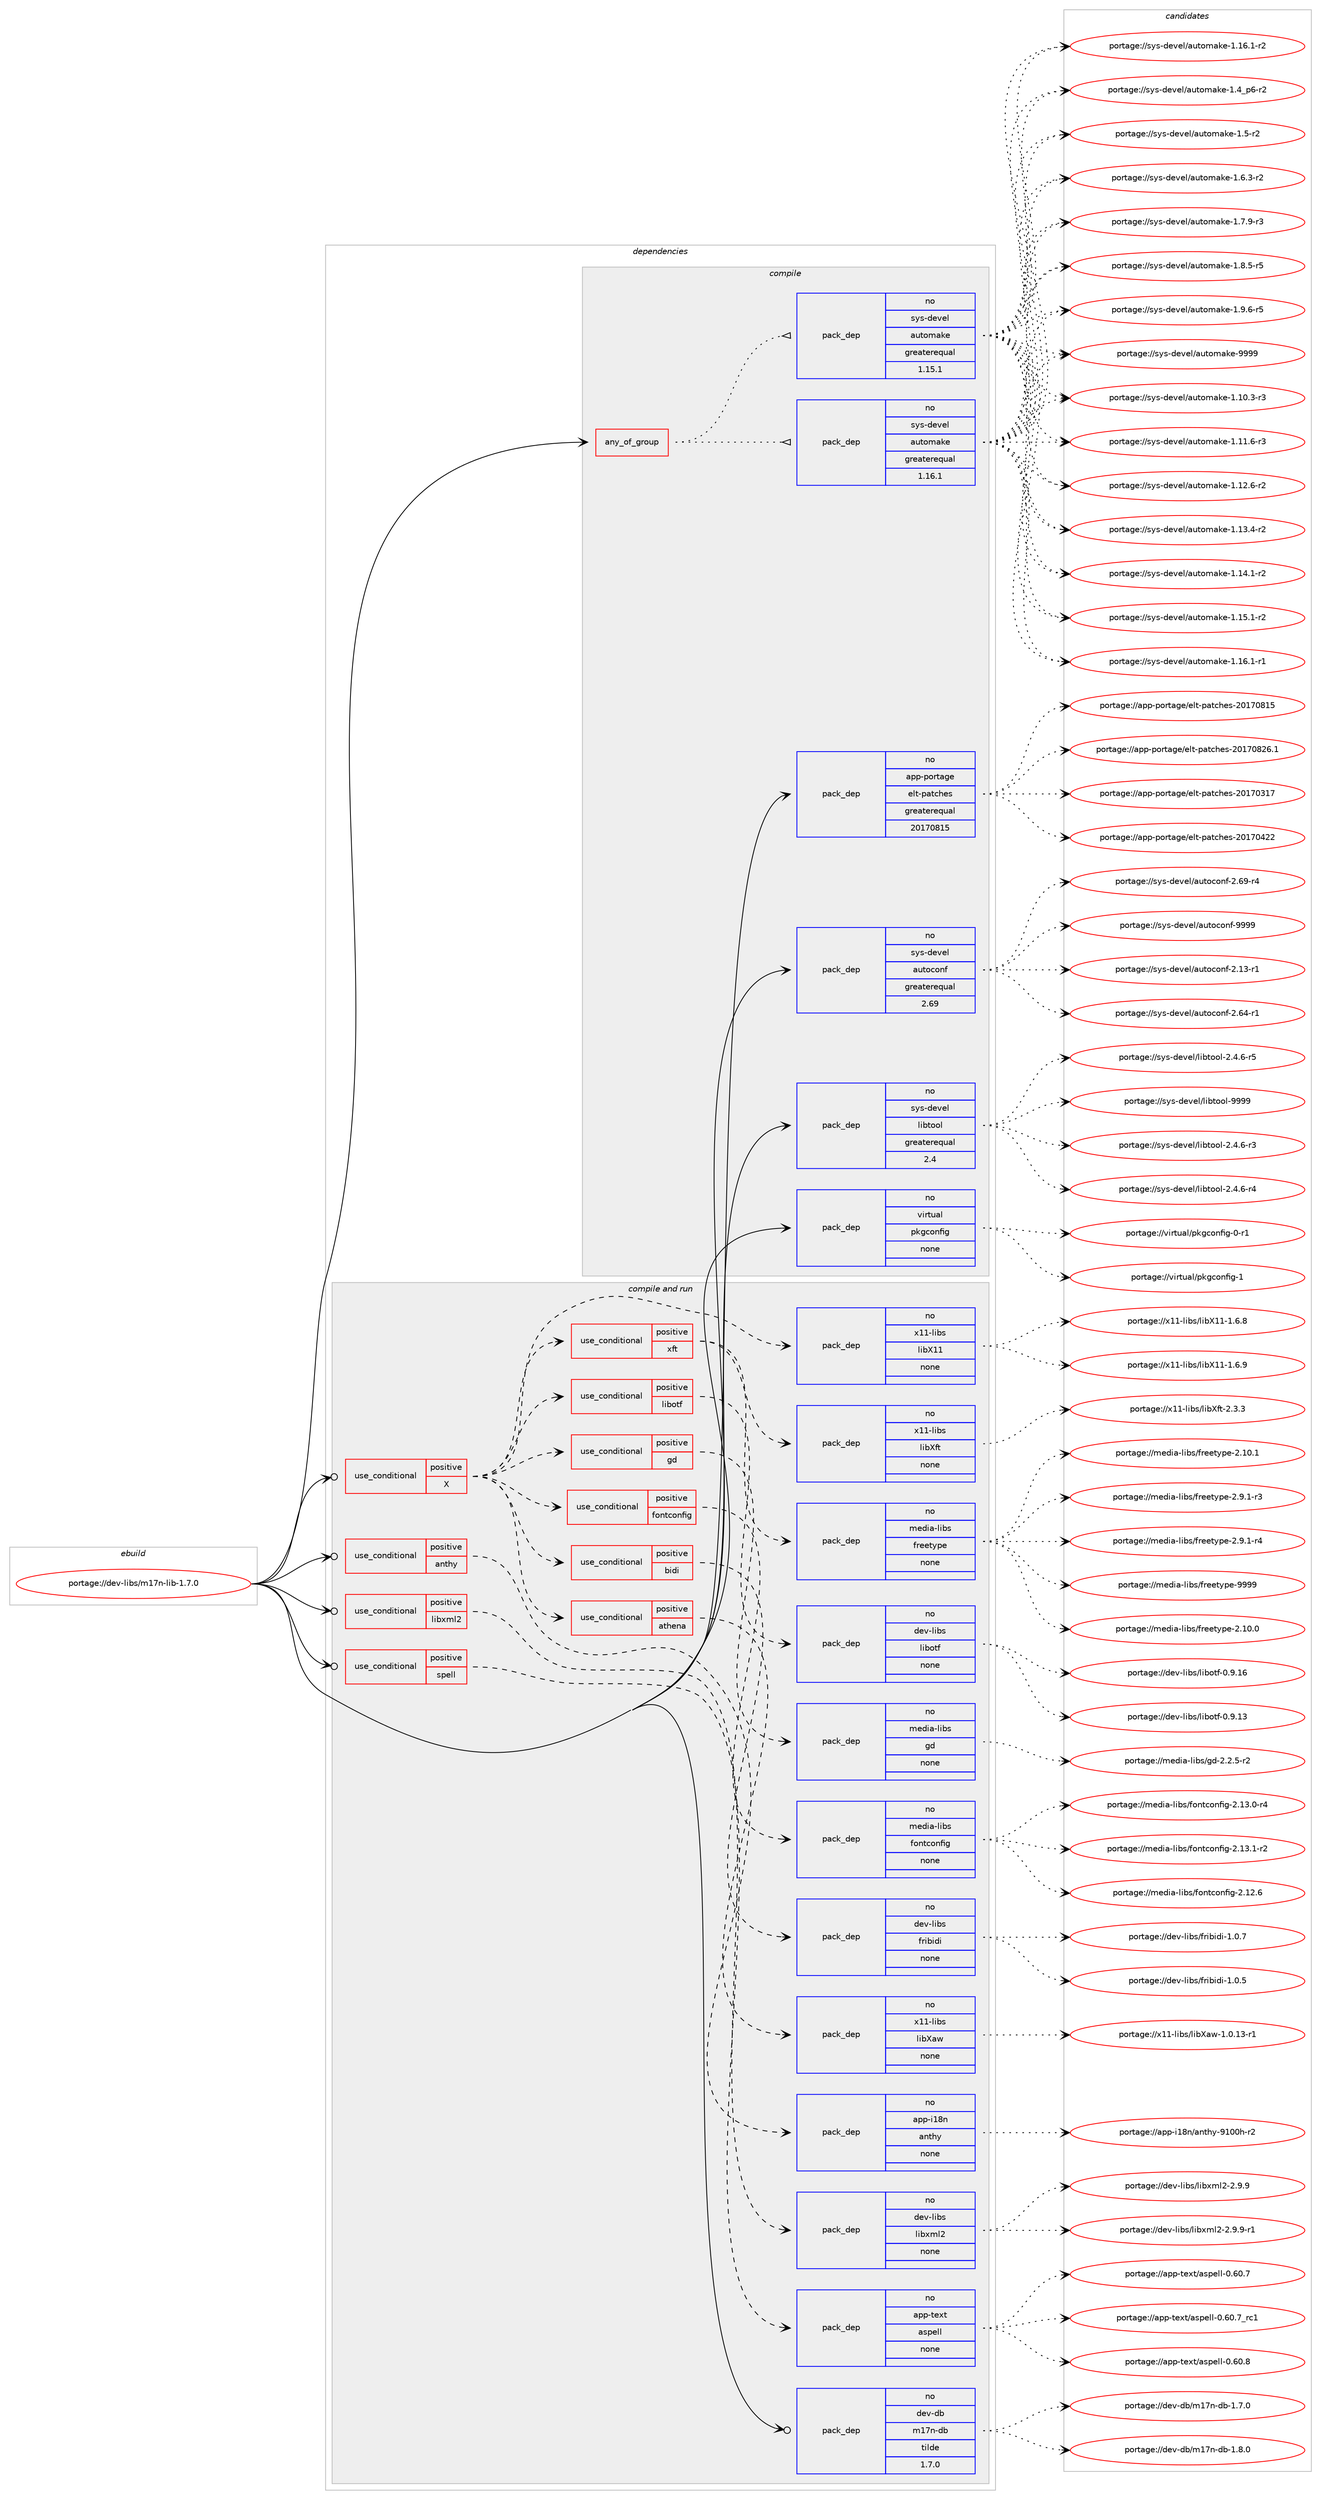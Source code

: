 digraph prolog {

# *************
# Graph options
# *************

newrank=true;
concentrate=true;
compound=true;
graph [rankdir=LR,fontname=Helvetica,fontsize=10,ranksep=1.5];#, ranksep=2.5, nodesep=0.2];
edge  [arrowhead=vee];
node  [fontname=Helvetica,fontsize=10];

# **********
# The ebuild
# **********

subgraph cluster_leftcol {
color=gray;
rank=same;
label=<<i>ebuild</i>>;
id [label="portage://dev-libs/m17n-lib-1.7.0", color=red, width=4, href="../dev-libs/m17n-lib-1.7.0.svg"];
}

# ****************
# The dependencies
# ****************

subgraph cluster_midcol {
color=gray;
label=<<i>dependencies</i>>;
subgraph cluster_compile {
fillcolor="#eeeeee";
style=filled;
label=<<i>compile</i>>;
subgraph any3021 {
dependency102714 [label=<<TABLE BORDER="0" CELLBORDER="1" CELLSPACING="0" CELLPADDING="4"><TR><TD CELLPADDING="10">any_of_group</TD></TR></TABLE>>, shape=none, color=red];subgraph pack78128 {
dependency102715 [label=<<TABLE BORDER="0" CELLBORDER="1" CELLSPACING="0" CELLPADDING="4" WIDTH="220"><TR><TD ROWSPAN="6" CELLPADDING="30">pack_dep</TD></TR><TR><TD WIDTH="110">no</TD></TR><TR><TD>sys-devel</TD></TR><TR><TD>automake</TD></TR><TR><TD>greaterequal</TD></TR><TR><TD>1.16.1</TD></TR></TABLE>>, shape=none, color=blue];
}
dependency102714:e -> dependency102715:w [weight=20,style="dotted",arrowhead="oinv"];
subgraph pack78129 {
dependency102716 [label=<<TABLE BORDER="0" CELLBORDER="1" CELLSPACING="0" CELLPADDING="4" WIDTH="220"><TR><TD ROWSPAN="6" CELLPADDING="30">pack_dep</TD></TR><TR><TD WIDTH="110">no</TD></TR><TR><TD>sys-devel</TD></TR><TR><TD>automake</TD></TR><TR><TD>greaterequal</TD></TR><TR><TD>1.15.1</TD></TR></TABLE>>, shape=none, color=blue];
}
dependency102714:e -> dependency102716:w [weight=20,style="dotted",arrowhead="oinv"];
}
id:e -> dependency102714:w [weight=20,style="solid",arrowhead="vee"];
subgraph pack78130 {
dependency102717 [label=<<TABLE BORDER="0" CELLBORDER="1" CELLSPACING="0" CELLPADDING="4" WIDTH="220"><TR><TD ROWSPAN="6" CELLPADDING="30">pack_dep</TD></TR><TR><TD WIDTH="110">no</TD></TR><TR><TD>app-portage</TD></TR><TR><TD>elt-patches</TD></TR><TR><TD>greaterequal</TD></TR><TR><TD>20170815</TD></TR></TABLE>>, shape=none, color=blue];
}
id:e -> dependency102717:w [weight=20,style="solid",arrowhead="vee"];
subgraph pack78131 {
dependency102718 [label=<<TABLE BORDER="0" CELLBORDER="1" CELLSPACING="0" CELLPADDING="4" WIDTH="220"><TR><TD ROWSPAN="6" CELLPADDING="30">pack_dep</TD></TR><TR><TD WIDTH="110">no</TD></TR><TR><TD>sys-devel</TD></TR><TR><TD>autoconf</TD></TR><TR><TD>greaterequal</TD></TR><TR><TD>2.69</TD></TR></TABLE>>, shape=none, color=blue];
}
id:e -> dependency102718:w [weight=20,style="solid",arrowhead="vee"];
subgraph pack78132 {
dependency102719 [label=<<TABLE BORDER="0" CELLBORDER="1" CELLSPACING="0" CELLPADDING="4" WIDTH="220"><TR><TD ROWSPAN="6" CELLPADDING="30">pack_dep</TD></TR><TR><TD WIDTH="110">no</TD></TR><TR><TD>sys-devel</TD></TR><TR><TD>libtool</TD></TR><TR><TD>greaterequal</TD></TR><TR><TD>2.4</TD></TR></TABLE>>, shape=none, color=blue];
}
id:e -> dependency102719:w [weight=20,style="solid",arrowhead="vee"];
subgraph pack78133 {
dependency102720 [label=<<TABLE BORDER="0" CELLBORDER="1" CELLSPACING="0" CELLPADDING="4" WIDTH="220"><TR><TD ROWSPAN="6" CELLPADDING="30">pack_dep</TD></TR><TR><TD WIDTH="110">no</TD></TR><TR><TD>virtual</TD></TR><TR><TD>pkgconfig</TD></TR><TR><TD>none</TD></TR><TR><TD></TD></TR></TABLE>>, shape=none, color=blue];
}
id:e -> dependency102720:w [weight=20,style="solid",arrowhead="vee"];
}
subgraph cluster_compileandrun {
fillcolor="#eeeeee";
style=filled;
label=<<i>compile and run</i>>;
subgraph cond21508 {
dependency102721 [label=<<TABLE BORDER="0" CELLBORDER="1" CELLSPACING="0" CELLPADDING="4"><TR><TD ROWSPAN="3" CELLPADDING="10">use_conditional</TD></TR><TR><TD>positive</TD></TR><TR><TD>X</TD></TR></TABLE>>, shape=none, color=red];
subgraph pack78134 {
dependency102722 [label=<<TABLE BORDER="0" CELLBORDER="1" CELLSPACING="0" CELLPADDING="4" WIDTH="220"><TR><TD ROWSPAN="6" CELLPADDING="30">pack_dep</TD></TR><TR><TD WIDTH="110">no</TD></TR><TR><TD>x11-libs</TD></TR><TR><TD>libX11</TD></TR><TR><TD>none</TD></TR><TR><TD></TD></TR></TABLE>>, shape=none, color=blue];
}
dependency102721:e -> dependency102722:w [weight=20,style="dashed",arrowhead="vee"];
subgraph cond21509 {
dependency102723 [label=<<TABLE BORDER="0" CELLBORDER="1" CELLSPACING="0" CELLPADDING="4"><TR><TD ROWSPAN="3" CELLPADDING="10">use_conditional</TD></TR><TR><TD>positive</TD></TR><TR><TD>athena</TD></TR></TABLE>>, shape=none, color=red];
subgraph pack78135 {
dependency102724 [label=<<TABLE BORDER="0" CELLBORDER="1" CELLSPACING="0" CELLPADDING="4" WIDTH="220"><TR><TD ROWSPAN="6" CELLPADDING="30">pack_dep</TD></TR><TR><TD WIDTH="110">no</TD></TR><TR><TD>x11-libs</TD></TR><TR><TD>libXaw</TD></TR><TR><TD>none</TD></TR><TR><TD></TD></TR></TABLE>>, shape=none, color=blue];
}
dependency102723:e -> dependency102724:w [weight=20,style="dashed",arrowhead="vee"];
}
dependency102721:e -> dependency102723:w [weight=20,style="dashed",arrowhead="vee"];
subgraph cond21510 {
dependency102725 [label=<<TABLE BORDER="0" CELLBORDER="1" CELLSPACING="0" CELLPADDING="4"><TR><TD ROWSPAN="3" CELLPADDING="10">use_conditional</TD></TR><TR><TD>positive</TD></TR><TR><TD>bidi</TD></TR></TABLE>>, shape=none, color=red];
subgraph pack78136 {
dependency102726 [label=<<TABLE BORDER="0" CELLBORDER="1" CELLSPACING="0" CELLPADDING="4" WIDTH="220"><TR><TD ROWSPAN="6" CELLPADDING="30">pack_dep</TD></TR><TR><TD WIDTH="110">no</TD></TR><TR><TD>dev-libs</TD></TR><TR><TD>fribidi</TD></TR><TR><TD>none</TD></TR><TR><TD></TD></TR></TABLE>>, shape=none, color=blue];
}
dependency102725:e -> dependency102726:w [weight=20,style="dashed",arrowhead="vee"];
}
dependency102721:e -> dependency102725:w [weight=20,style="dashed",arrowhead="vee"];
subgraph cond21511 {
dependency102727 [label=<<TABLE BORDER="0" CELLBORDER="1" CELLSPACING="0" CELLPADDING="4"><TR><TD ROWSPAN="3" CELLPADDING="10">use_conditional</TD></TR><TR><TD>positive</TD></TR><TR><TD>fontconfig</TD></TR></TABLE>>, shape=none, color=red];
subgraph pack78137 {
dependency102728 [label=<<TABLE BORDER="0" CELLBORDER="1" CELLSPACING="0" CELLPADDING="4" WIDTH="220"><TR><TD ROWSPAN="6" CELLPADDING="30">pack_dep</TD></TR><TR><TD WIDTH="110">no</TD></TR><TR><TD>media-libs</TD></TR><TR><TD>fontconfig</TD></TR><TR><TD>none</TD></TR><TR><TD></TD></TR></TABLE>>, shape=none, color=blue];
}
dependency102727:e -> dependency102728:w [weight=20,style="dashed",arrowhead="vee"];
}
dependency102721:e -> dependency102727:w [weight=20,style="dashed",arrowhead="vee"];
subgraph cond21512 {
dependency102729 [label=<<TABLE BORDER="0" CELLBORDER="1" CELLSPACING="0" CELLPADDING="4"><TR><TD ROWSPAN="3" CELLPADDING="10">use_conditional</TD></TR><TR><TD>positive</TD></TR><TR><TD>gd</TD></TR></TABLE>>, shape=none, color=red];
subgraph pack78138 {
dependency102730 [label=<<TABLE BORDER="0" CELLBORDER="1" CELLSPACING="0" CELLPADDING="4" WIDTH="220"><TR><TD ROWSPAN="6" CELLPADDING="30">pack_dep</TD></TR><TR><TD WIDTH="110">no</TD></TR><TR><TD>media-libs</TD></TR><TR><TD>gd</TD></TR><TR><TD>none</TD></TR><TR><TD></TD></TR></TABLE>>, shape=none, color=blue];
}
dependency102729:e -> dependency102730:w [weight=20,style="dashed",arrowhead="vee"];
}
dependency102721:e -> dependency102729:w [weight=20,style="dashed",arrowhead="vee"];
subgraph cond21513 {
dependency102731 [label=<<TABLE BORDER="0" CELLBORDER="1" CELLSPACING="0" CELLPADDING="4"><TR><TD ROWSPAN="3" CELLPADDING="10">use_conditional</TD></TR><TR><TD>positive</TD></TR><TR><TD>libotf</TD></TR></TABLE>>, shape=none, color=red];
subgraph pack78139 {
dependency102732 [label=<<TABLE BORDER="0" CELLBORDER="1" CELLSPACING="0" CELLPADDING="4" WIDTH="220"><TR><TD ROWSPAN="6" CELLPADDING="30">pack_dep</TD></TR><TR><TD WIDTH="110">no</TD></TR><TR><TD>dev-libs</TD></TR><TR><TD>libotf</TD></TR><TR><TD>none</TD></TR><TR><TD></TD></TR></TABLE>>, shape=none, color=blue];
}
dependency102731:e -> dependency102732:w [weight=20,style="dashed",arrowhead="vee"];
}
dependency102721:e -> dependency102731:w [weight=20,style="dashed",arrowhead="vee"];
subgraph cond21514 {
dependency102733 [label=<<TABLE BORDER="0" CELLBORDER="1" CELLSPACING="0" CELLPADDING="4"><TR><TD ROWSPAN="3" CELLPADDING="10">use_conditional</TD></TR><TR><TD>positive</TD></TR><TR><TD>xft</TD></TR></TABLE>>, shape=none, color=red];
subgraph pack78140 {
dependency102734 [label=<<TABLE BORDER="0" CELLBORDER="1" CELLSPACING="0" CELLPADDING="4" WIDTH="220"><TR><TD ROWSPAN="6" CELLPADDING="30">pack_dep</TD></TR><TR><TD WIDTH="110">no</TD></TR><TR><TD>media-libs</TD></TR><TR><TD>freetype</TD></TR><TR><TD>none</TD></TR><TR><TD></TD></TR></TABLE>>, shape=none, color=blue];
}
dependency102733:e -> dependency102734:w [weight=20,style="dashed",arrowhead="vee"];
subgraph pack78141 {
dependency102735 [label=<<TABLE BORDER="0" CELLBORDER="1" CELLSPACING="0" CELLPADDING="4" WIDTH="220"><TR><TD ROWSPAN="6" CELLPADDING="30">pack_dep</TD></TR><TR><TD WIDTH="110">no</TD></TR><TR><TD>x11-libs</TD></TR><TR><TD>libXft</TD></TR><TR><TD>none</TD></TR><TR><TD></TD></TR></TABLE>>, shape=none, color=blue];
}
dependency102733:e -> dependency102735:w [weight=20,style="dashed",arrowhead="vee"];
}
dependency102721:e -> dependency102733:w [weight=20,style="dashed",arrowhead="vee"];
}
id:e -> dependency102721:w [weight=20,style="solid",arrowhead="odotvee"];
subgraph cond21515 {
dependency102736 [label=<<TABLE BORDER="0" CELLBORDER="1" CELLSPACING="0" CELLPADDING="4"><TR><TD ROWSPAN="3" CELLPADDING="10">use_conditional</TD></TR><TR><TD>positive</TD></TR><TR><TD>anthy</TD></TR></TABLE>>, shape=none, color=red];
subgraph pack78142 {
dependency102737 [label=<<TABLE BORDER="0" CELLBORDER="1" CELLSPACING="0" CELLPADDING="4" WIDTH="220"><TR><TD ROWSPAN="6" CELLPADDING="30">pack_dep</TD></TR><TR><TD WIDTH="110">no</TD></TR><TR><TD>app-i18n</TD></TR><TR><TD>anthy</TD></TR><TR><TD>none</TD></TR><TR><TD></TD></TR></TABLE>>, shape=none, color=blue];
}
dependency102736:e -> dependency102737:w [weight=20,style="dashed",arrowhead="vee"];
}
id:e -> dependency102736:w [weight=20,style="solid",arrowhead="odotvee"];
subgraph cond21516 {
dependency102738 [label=<<TABLE BORDER="0" CELLBORDER="1" CELLSPACING="0" CELLPADDING="4"><TR><TD ROWSPAN="3" CELLPADDING="10">use_conditional</TD></TR><TR><TD>positive</TD></TR><TR><TD>libxml2</TD></TR></TABLE>>, shape=none, color=red];
subgraph pack78143 {
dependency102739 [label=<<TABLE BORDER="0" CELLBORDER="1" CELLSPACING="0" CELLPADDING="4" WIDTH="220"><TR><TD ROWSPAN="6" CELLPADDING="30">pack_dep</TD></TR><TR><TD WIDTH="110">no</TD></TR><TR><TD>dev-libs</TD></TR><TR><TD>libxml2</TD></TR><TR><TD>none</TD></TR><TR><TD></TD></TR></TABLE>>, shape=none, color=blue];
}
dependency102738:e -> dependency102739:w [weight=20,style="dashed",arrowhead="vee"];
}
id:e -> dependency102738:w [weight=20,style="solid",arrowhead="odotvee"];
subgraph cond21517 {
dependency102740 [label=<<TABLE BORDER="0" CELLBORDER="1" CELLSPACING="0" CELLPADDING="4"><TR><TD ROWSPAN="3" CELLPADDING="10">use_conditional</TD></TR><TR><TD>positive</TD></TR><TR><TD>spell</TD></TR></TABLE>>, shape=none, color=red];
subgraph pack78144 {
dependency102741 [label=<<TABLE BORDER="0" CELLBORDER="1" CELLSPACING="0" CELLPADDING="4" WIDTH="220"><TR><TD ROWSPAN="6" CELLPADDING="30">pack_dep</TD></TR><TR><TD WIDTH="110">no</TD></TR><TR><TD>app-text</TD></TR><TR><TD>aspell</TD></TR><TR><TD>none</TD></TR><TR><TD></TD></TR></TABLE>>, shape=none, color=blue];
}
dependency102740:e -> dependency102741:w [weight=20,style="dashed",arrowhead="vee"];
}
id:e -> dependency102740:w [weight=20,style="solid",arrowhead="odotvee"];
subgraph pack78145 {
dependency102742 [label=<<TABLE BORDER="0" CELLBORDER="1" CELLSPACING="0" CELLPADDING="4" WIDTH="220"><TR><TD ROWSPAN="6" CELLPADDING="30">pack_dep</TD></TR><TR><TD WIDTH="110">no</TD></TR><TR><TD>dev-db</TD></TR><TR><TD>m17n-db</TD></TR><TR><TD>tilde</TD></TR><TR><TD>1.7.0</TD></TR></TABLE>>, shape=none, color=blue];
}
id:e -> dependency102742:w [weight=20,style="solid",arrowhead="odotvee"];
}
subgraph cluster_run {
fillcolor="#eeeeee";
style=filled;
label=<<i>run</i>>;
}
}

# **************
# The candidates
# **************

subgraph cluster_choices {
rank=same;
color=gray;
label=<<i>candidates</i>>;

subgraph choice78128 {
color=black;
nodesep=1;
choiceportage11512111545100101118101108479711711611110997107101454946494846514511451 [label="portage://sys-devel/automake-1.10.3-r3", color=red, width=4,href="../sys-devel/automake-1.10.3-r3.svg"];
choiceportage11512111545100101118101108479711711611110997107101454946494946544511451 [label="portage://sys-devel/automake-1.11.6-r3", color=red, width=4,href="../sys-devel/automake-1.11.6-r3.svg"];
choiceportage11512111545100101118101108479711711611110997107101454946495046544511450 [label="portage://sys-devel/automake-1.12.6-r2", color=red, width=4,href="../sys-devel/automake-1.12.6-r2.svg"];
choiceportage11512111545100101118101108479711711611110997107101454946495146524511450 [label="portage://sys-devel/automake-1.13.4-r2", color=red, width=4,href="../sys-devel/automake-1.13.4-r2.svg"];
choiceportage11512111545100101118101108479711711611110997107101454946495246494511450 [label="portage://sys-devel/automake-1.14.1-r2", color=red, width=4,href="../sys-devel/automake-1.14.1-r2.svg"];
choiceportage11512111545100101118101108479711711611110997107101454946495346494511450 [label="portage://sys-devel/automake-1.15.1-r2", color=red, width=4,href="../sys-devel/automake-1.15.1-r2.svg"];
choiceportage11512111545100101118101108479711711611110997107101454946495446494511449 [label="portage://sys-devel/automake-1.16.1-r1", color=red, width=4,href="../sys-devel/automake-1.16.1-r1.svg"];
choiceportage11512111545100101118101108479711711611110997107101454946495446494511450 [label="portage://sys-devel/automake-1.16.1-r2", color=red, width=4,href="../sys-devel/automake-1.16.1-r2.svg"];
choiceportage115121115451001011181011084797117116111109971071014549465295112544511450 [label="portage://sys-devel/automake-1.4_p6-r2", color=red, width=4,href="../sys-devel/automake-1.4_p6-r2.svg"];
choiceportage11512111545100101118101108479711711611110997107101454946534511450 [label="portage://sys-devel/automake-1.5-r2", color=red, width=4,href="../sys-devel/automake-1.5-r2.svg"];
choiceportage115121115451001011181011084797117116111109971071014549465446514511450 [label="portage://sys-devel/automake-1.6.3-r2", color=red, width=4,href="../sys-devel/automake-1.6.3-r2.svg"];
choiceportage115121115451001011181011084797117116111109971071014549465546574511451 [label="portage://sys-devel/automake-1.7.9-r3", color=red, width=4,href="../sys-devel/automake-1.7.9-r3.svg"];
choiceportage115121115451001011181011084797117116111109971071014549465646534511453 [label="portage://sys-devel/automake-1.8.5-r5", color=red, width=4,href="../sys-devel/automake-1.8.5-r5.svg"];
choiceportage115121115451001011181011084797117116111109971071014549465746544511453 [label="portage://sys-devel/automake-1.9.6-r5", color=red, width=4,href="../sys-devel/automake-1.9.6-r5.svg"];
choiceportage115121115451001011181011084797117116111109971071014557575757 [label="portage://sys-devel/automake-9999", color=red, width=4,href="../sys-devel/automake-9999.svg"];
dependency102715:e -> choiceportage11512111545100101118101108479711711611110997107101454946494846514511451:w [style=dotted,weight="100"];
dependency102715:e -> choiceportage11512111545100101118101108479711711611110997107101454946494946544511451:w [style=dotted,weight="100"];
dependency102715:e -> choiceportage11512111545100101118101108479711711611110997107101454946495046544511450:w [style=dotted,weight="100"];
dependency102715:e -> choiceportage11512111545100101118101108479711711611110997107101454946495146524511450:w [style=dotted,weight="100"];
dependency102715:e -> choiceportage11512111545100101118101108479711711611110997107101454946495246494511450:w [style=dotted,weight="100"];
dependency102715:e -> choiceportage11512111545100101118101108479711711611110997107101454946495346494511450:w [style=dotted,weight="100"];
dependency102715:e -> choiceportage11512111545100101118101108479711711611110997107101454946495446494511449:w [style=dotted,weight="100"];
dependency102715:e -> choiceportage11512111545100101118101108479711711611110997107101454946495446494511450:w [style=dotted,weight="100"];
dependency102715:e -> choiceportage115121115451001011181011084797117116111109971071014549465295112544511450:w [style=dotted,weight="100"];
dependency102715:e -> choiceportage11512111545100101118101108479711711611110997107101454946534511450:w [style=dotted,weight="100"];
dependency102715:e -> choiceportage115121115451001011181011084797117116111109971071014549465446514511450:w [style=dotted,weight="100"];
dependency102715:e -> choiceportage115121115451001011181011084797117116111109971071014549465546574511451:w [style=dotted,weight="100"];
dependency102715:e -> choiceportage115121115451001011181011084797117116111109971071014549465646534511453:w [style=dotted,weight="100"];
dependency102715:e -> choiceportage115121115451001011181011084797117116111109971071014549465746544511453:w [style=dotted,weight="100"];
dependency102715:e -> choiceportage115121115451001011181011084797117116111109971071014557575757:w [style=dotted,weight="100"];
}
subgraph choice78129 {
color=black;
nodesep=1;
choiceportage11512111545100101118101108479711711611110997107101454946494846514511451 [label="portage://sys-devel/automake-1.10.3-r3", color=red, width=4,href="../sys-devel/automake-1.10.3-r3.svg"];
choiceportage11512111545100101118101108479711711611110997107101454946494946544511451 [label="portage://sys-devel/automake-1.11.6-r3", color=red, width=4,href="../sys-devel/automake-1.11.6-r3.svg"];
choiceportage11512111545100101118101108479711711611110997107101454946495046544511450 [label="portage://sys-devel/automake-1.12.6-r2", color=red, width=4,href="../sys-devel/automake-1.12.6-r2.svg"];
choiceportage11512111545100101118101108479711711611110997107101454946495146524511450 [label="portage://sys-devel/automake-1.13.4-r2", color=red, width=4,href="../sys-devel/automake-1.13.4-r2.svg"];
choiceportage11512111545100101118101108479711711611110997107101454946495246494511450 [label="portage://sys-devel/automake-1.14.1-r2", color=red, width=4,href="../sys-devel/automake-1.14.1-r2.svg"];
choiceportage11512111545100101118101108479711711611110997107101454946495346494511450 [label="portage://sys-devel/automake-1.15.1-r2", color=red, width=4,href="../sys-devel/automake-1.15.1-r2.svg"];
choiceportage11512111545100101118101108479711711611110997107101454946495446494511449 [label="portage://sys-devel/automake-1.16.1-r1", color=red, width=4,href="../sys-devel/automake-1.16.1-r1.svg"];
choiceportage11512111545100101118101108479711711611110997107101454946495446494511450 [label="portage://sys-devel/automake-1.16.1-r2", color=red, width=4,href="../sys-devel/automake-1.16.1-r2.svg"];
choiceportage115121115451001011181011084797117116111109971071014549465295112544511450 [label="portage://sys-devel/automake-1.4_p6-r2", color=red, width=4,href="../sys-devel/automake-1.4_p6-r2.svg"];
choiceportage11512111545100101118101108479711711611110997107101454946534511450 [label="portage://sys-devel/automake-1.5-r2", color=red, width=4,href="../sys-devel/automake-1.5-r2.svg"];
choiceportage115121115451001011181011084797117116111109971071014549465446514511450 [label="portage://sys-devel/automake-1.6.3-r2", color=red, width=4,href="../sys-devel/automake-1.6.3-r2.svg"];
choiceportage115121115451001011181011084797117116111109971071014549465546574511451 [label="portage://sys-devel/automake-1.7.9-r3", color=red, width=4,href="../sys-devel/automake-1.7.9-r3.svg"];
choiceportage115121115451001011181011084797117116111109971071014549465646534511453 [label="portage://sys-devel/automake-1.8.5-r5", color=red, width=4,href="../sys-devel/automake-1.8.5-r5.svg"];
choiceportage115121115451001011181011084797117116111109971071014549465746544511453 [label="portage://sys-devel/automake-1.9.6-r5", color=red, width=4,href="../sys-devel/automake-1.9.6-r5.svg"];
choiceportage115121115451001011181011084797117116111109971071014557575757 [label="portage://sys-devel/automake-9999", color=red, width=4,href="../sys-devel/automake-9999.svg"];
dependency102716:e -> choiceportage11512111545100101118101108479711711611110997107101454946494846514511451:w [style=dotted,weight="100"];
dependency102716:e -> choiceportage11512111545100101118101108479711711611110997107101454946494946544511451:w [style=dotted,weight="100"];
dependency102716:e -> choiceportage11512111545100101118101108479711711611110997107101454946495046544511450:w [style=dotted,weight="100"];
dependency102716:e -> choiceportage11512111545100101118101108479711711611110997107101454946495146524511450:w [style=dotted,weight="100"];
dependency102716:e -> choiceportage11512111545100101118101108479711711611110997107101454946495246494511450:w [style=dotted,weight="100"];
dependency102716:e -> choiceportage11512111545100101118101108479711711611110997107101454946495346494511450:w [style=dotted,weight="100"];
dependency102716:e -> choiceportage11512111545100101118101108479711711611110997107101454946495446494511449:w [style=dotted,weight="100"];
dependency102716:e -> choiceportage11512111545100101118101108479711711611110997107101454946495446494511450:w [style=dotted,weight="100"];
dependency102716:e -> choiceportage115121115451001011181011084797117116111109971071014549465295112544511450:w [style=dotted,weight="100"];
dependency102716:e -> choiceportage11512111545100101118101108479711711611110997107101454946534511450:w [style=dotted,weight="100"];
dependency102716:e -> choiceportage115121115451001011181011084797117116111109971071014549465446514511450:w [style=dotted,weight="100"];
dependency102716:e -> choiceportage115121115451001011181011084797117116111109971071014549465546574511451:w [style=dotted,weight="100"];
dependency102716:e -> choiceportage115121115451001011181011084797117116111109971071014549465646534511453:w [style=dotted,weight="100"];
dependency102716:e -> choiceportage115121115451001011181011084797117116111109971071014549465746544511453:w [style=dotted,weight="100"];
dependency102716:e -> choiceportage115121115451001011181011084797117116111109971071014557575757:w [style=dotted,weight="100"];
}
subgraph choice78130 {
color=black;
nodesep=1;
choiceportage97112112451121111141169710310147101108116451129711699104101115455048495548514955 [label="portage://app-portage/elt-patches-20170317", color=red, width=4,href="../app-portage/elt-patches-20170317.svg"];
choiceportage97112112451121111141169710310147101108116451129711699104101115455048495548525050 [label="portage://app-portage/elt-patches-20170422", color=red, width=4,href="../app-portage/elt-patches-20170422.svg"];
choiceportage97112112451121111141169710310147101108116451129711699104101115455048495548564953 [label="portage://app-portage/elt-patches-20170815", color=red, width=4,href="../app-portage/elt-patches-20170815.svg"];
choiceportage971121124511211111411697103101471011081164511297116991041011154550484955485650544649 [label="portage://app-portage/elt-patches-20170826.1", color=red, width=4,href="../app-portage/elt-patches-20170826.1.svg"];
dependency102717:e -> choiceportage97112112451121111141169710310147101108116451129711699104101115455048495548514955:w [style=dotted,weight="100"];
dependency102717:e -> choiceportage97112112451121111141169710310147101108116451129711699104101115455048495548525050:w [style=dotted,weight="100"];
dependency102717:e -> choiceportage97112112451121111141169710310147101108116451129711699104101115455048495548564953:w [style=dotted,weight="100"];
dependency102717:e -> choiceportage971121124511211111411697103101471011081164511297116991041011154550484955485650544649:w [style=dotted,weight="100"];
}
subgraph choice78131 {
color=black;
nodesep=1;
choiceportage1151211154510010111810110847971171161119911111010245504649514511449 [label="portage://sys-devel/autoconf-2.13-r1", color=red, width=4,href="../sys-devel/autoconf-2.13-r1.svg"];
choiceportage1151211154510010111810110847971171161119911111010245504654524511449 [label="portage://sys-devel/autoconf-2.64-r1", color=red, width=4,href="../sys-devel/autoconf-2.64-r1.svg"];
choiceportage1151211154510010111810110847971171161119911111010245504654574511452 [label="portage://sys-devel/autoconf-2.69-r4", color=red, width=4,href="../sys-devel/autoconf-2.69-r4.svg"];
choiceportage115121115451001011181011084797117116111991111101024557575757 [label="portage://sys-devel/autoconf-9999", color=red, width=4,href="../sys-devel/autoconf-9999.svg"];
dependency102718:e -> choiceportage1151211154510010111810110847971171161119911111010245504649514511449:w [style=dotted,weight="100"];
dependency102718:e -> choiceportage1151211154510010111810110847971171161119911111010245504654524511449:w [style=dotted,weight="100"];
dependency102718:e -> choiceportage1151211154510010111810110847971171161119911111010245504654574511452:w [style=dotted,weight="100"];
dependency102718:e -> choiceportage115121115451001011181011084797117116111991111101024557575757:w [style=dotted,weight="100"];
}
subgraph choice78132 {
color=black;
nodesep=1;
choiceportage1151211154510010111810110847108105981161111111084550465246544511451 [label="portage://sys-devel/libtool-2.4.6-r3", color=red, width=4,href="../sys-devel/libtool-2.4.6-r3.svg"];
choiceportage1151211154510010111810110847108105981161111111084550465246544511452 [label="portage://sys-devel/libtool-2.4.6-r4", color=red, width=4,href="../sys-devel/libtool-2.4.6-r4.svg"];
choiceportage1151211154510010111810110847108105981161111111084550465246544511453 [label="portage://sys-devel/libtool-2.4.6-r5", color=red, width=4,href="../sys-devel/libtool-2.4.6-r5.svg"];
choiceportage1151211154510010111810110847108105981161111111084557575757 [label="portage://sys-devel/libtool-9999", color=red, width=4,href="../sys-devel/libtool-9999.svg"];
dependency102719:e -> choiceportage1151211154510010111810110847108105981161111111084550465246544511451:w [style=dotted,weight="100"];
dependency102719:e -> choiceportage1151211154510010111810110847108105981161111111084550465246544511452:w [style=dotted,weight="100"];
dependency102719:e -> choiceportage1151211154510010111810110847108105981161111111084550465246544511453:w [style=dotted,weight="100"];
dependency102719:e -> choiceportage1151211154510010111810110847108105981161111111084557575757:w [style=dotted,weight="100"];
}
subgraph choice78133 {
color=black;
nodesep=1;
choiceportage11810511411611797108471121071039911111010210510345484511449 [label="portage://virtual/pkgconfig-0-r1", color=red, width=4,href="../virtual/pkgconfig-0-r1.svg"];
choiceportage1181051141161179710847112107103991111101021051034549 [label="portage://virtual/pkgconfig-1", color=red, width=4,href="../virtual/pkgconfig-1.svg"];
dependency102720:e -> choiceportage11810511411611797108471121071039911111010210510345484511449:w [style=dotted,weight="100"];
dependency102720:e -> choiceportage1181051141161179710847112107103991111101021051034549:w [style=dotted,weight="100"];
}
subgraph choice78134 {
color=black;
nodesep=1;
choiceportage120494945108105981154710810598884949454946544656 [label="portage://x11-libs/libX11-1.6.8", color=red, width=4,href="../x11-libs/libX11-1.6.8.svg"];
choiceportage120494945108105981154710810598884949454946544657 [label="portage://x11-libs/libX11-1.6.9", color=red, width=4,href="../x11-libs/libX11-1.6.9.svg"];
dependency102722:e -> choiceportage120494945108105981154710810598884949454946544656:w [style=dotted,weight="100"];
dependency102722:e -> choiceportage120494945108105981154710810598884949454946544657:w [style=dotted,weight="100"];
}
subgraph choice78135 {
color=black;
nodesep=1;
choiceportage1204949451081059811547108105988897119454946484649514511449 [label="portage://x11-libs/libXaw-1.0.13-r1", color=red, width=4,href="../x11-libs/libXaw-1.0.13-r1.svg"];
dependency102724:e -> choiceportage1204949451081059811547108105988897119454946484649514511449:w [style=dotted,weight="100"];
}
subgraph choice78136 {
color=black;
nodesep=1;
choiceportage10010111845108105981154710211410598105100105454946484653 [label="portage://dev-libs/fribidi-1.0.5", color=red, width=4,href="../dev-libs/fribidi-1.0.5.svg"];
choiceportage10010111845108105981154710211410598105100105454946484655 [label="portage://dev-libs/fribidi-1.0.7", color=red, width=4,href="../dev-libs/fribidi-1.0.7.svg"];
dependency102726:e -> choiceportage10010111845108105981154710211410598105100105454946484653:w [style=dotted,weight="100"];
dependency102726:e -> choiceportage10010111845108105981154710211410598105100105454946484655:w [style=dotted,weight="100"];
}
subgraph choice78137 {
color=black;
nodesep=1;
choiceportage109101100105974510810598115471021111101169911111010210510345504649504654 [label="portage://media-libs/fontconfig-2.12.6", color=red, width=4,href="../media-libs/fontconfig-2.12.6.svg"];
choiceportage1091011001059745108105981154710211111011699111110102105103455046495146484511452 [label="portage://media-libs/fontconfig-2.13.0-r4", color=red, width=4,href="../media-libs/fontconfig-2.13.0-r4.svg"];
choiceportage1091011001059745108105981154710211111011699111110102105103455046495146494511450 [label="portage://media-libs/fontconfig-2.13.1-r2", color=red, width=4,href="../media-libs/fontconfig-2.13.1-r2.svg"];
dependency102728:e -> choiceportage109101100105974510810598115471021111101169911111010210510345504649504654:w [style=dotted,weight="100"];
dependency102728:e -> choiceportage1091011001059745108105981154710211111011699111110102105103455046495146484511452:w [style=dotted,weight="100"];
dependency102728:e -> choiceportage1091011001059745108105981154710211111011699111110102105103455046495146494511450:w [style=dotted,weight="100"];
}
subgraph choice78138 {
color=black;
nodesep=1;
choiceportage109101100105974510810598115471031004550465046534511450 [label="portage://media-libs/gd-2.2.5-r2", color=red, width=4,href="../media-libs/gd-2.2.5-r2.svg"];
dependency102730:e -> choiceportage109101100105974510810598115471031004550465046534511450:w [style=dotted,weight="100"];
}
subgraph choice78139 {
color=black;
nodesep=1;
choiceportage1001011184510810598115471081059811111610245484657464951 [label="portage://dev-libs/libotf-0.9.13", color=red, width=4,href="../dev-libs/libotf-0.9.13.svg"];
choiceportage1001011184510810598115471081059811111610245484657464954 [label="portage://dev-libs/libotf-0.9.16", color=red, width=4,href="../dev-libs/libotf-0.9.16.svg"];
dependency102732:e -> choiceportage1001011184510810598115471081059811111610245484657464951:w [style=dotted,weight="100"];
dependency102732:e -> choiceportage1001011184510810598115471081059811111610245484657464954:w [style=dotted,weight="100"];
}
subgraph choice78140 {
color=black;
nodesep=1;
choiceportage1091011001059745108105981154710211410110111612111210145504649484648 [label="portage://media-libs/freetype-2.10.0", color=red, width=4,href="../media-libs/freetype-2.10.0.svg"];
choiceportage1091011001059745108105981154710211410110111612111210145504649484649 [label="portage://media-libs/freetype-2.10.1", color=red, width=4,href="../media-libs/freetype-2.10.1.svg"];
choiceportage109101100105974510810598115471021141011011161211121014550465746494511451 [label="portage://media-libs/freetype-2.9.1-r3", color=red, width=4,href="../media-libs/freetype-2.9.1-r3.svg"];
choiceportage109101100105974510810598115471021141011011161211121014550465746494511452 [label="portage://media-libs/freetype-2.9.1-r4", color=red, width=4,href="../media-libs/freetype-2.9.1-r4.svg"];
choiceportage109101100105974510810598115471021141011011161211121014557575757 [label="portage://media-libs/freetype-9999", color=red, width=4,href="../media-libs/freetype-9999.svg"];
dependency102734:e -> choiceportage1091011001059745108105981154710211410110111612111210145504649484648:w [style=dotted,weight="100"];
dependency102734:e -> choiceportage1091011001059745108105981154710211410110111612111210145504649484649:w [style=dotted,weight="100"];
dependency102734:e -> choiceportage109101100105974510810598115471021141011011161211121014550465746494511451:w [style=dotted,weight="100"];
dependency102734:e -> choiceportage109101100105974510810598115471021141011011161211121014550465746494511452:w [style=dotted,weight="100"];
dependency102734:e -> choiceportage109101100105974510810598115471021141011011161211121014557575757:w [style=dotted,weight="100"];
}
subgraph choice78141 {
color=black;
nodesep=1;
choiceportage12049494510810598115471081059888102116455046514651 [label="portage://x11-libs/libXft-2.3.3", color=red, width=4,href="../x11-libs/libXft-2.3.3.svg"];
dependency102735:e -> choiceportage12049494510810598115471081059888102116455046514651:w [style=dotted,weight="100"];
}
subgraph choice78142 {
color=black;
nodesep=1;
choiceportage97112112451054956110479711011610412145574948481044511450 [label="portage://app-i18n/anthy-9100h-r2", color=red, width=4,href="../app-i18n/anthy-9100h-r2.svg"];
dependency102737:e -> choiceportage97112112451054956110479711011610412145574948481044511450:w [style=dotted,weight="100"];
}
subgraph choice78143 {
color=black;
nodesep=1;
choiceportage1001011184510810598115471081059812010910850455046574657 [label="portage://dev-libs/libxml2-2.9.9", color=red, width=4,href="../dev-libs/libxml2-2.9.9.svg"];
choiceportage10010111845108105981154710810598120109108504550465746574511449 [label="portage://dev-libs/libxml2-2.9.9-r1", color=red, width=4,href="../dev-libs/libxml2-2.9.9-r1.svg"];
dependency102739:e -> choiceportage1001011184510810598115471081059812010910850455046574657:w [style=dotted,weight="100"];
dependency102739:e -> choiceportage10010111845108105981154710810598120109108504550465746574511449:w [style=dotted,weight="100"];
}
subgraph choice78144 {
color=black;
nodesep=1;
choiceportage9711211245116101120116479711511210110810845484654484655 [label="portage://app-text/aspell-0.60.7", color=red, width=4,href="../app-text/aspell-0.60.7.svg"];
choiceportage9711211245116101120116479711511210110810845484654484655951149949 [label="portage://app-text/aspell-0.60.7_rc1", color=red, width=4,href="../app-text/aspell-0.60.7_rc1.svg"];
choiceportage9711211245116101120116479711511210110810845484654484656 [label="portage://app-text/aspell-0.60.8", color=red, width=4,href="../app-text/aspell-0.60.8.svg"];
dependency102741:e -> choiceportage9711211245116101120116479711511210110810845484654484655:w [style=dotted,weight="100"];
dependency102741:e -> choiceportage9711211245116101120116479711511210110810845484654484655951149949:w [style=dotted,weight="100"];
dependency102741:e -> choiceportage9711211245116101120116479711511210110810845484654484656:w [style=dotted,weight="100"];
}
subgraph choice78145 {
color=black;
nodesep=1;
choiceportage10010111845100984710949551104510098454946554648 [label="portage://dev-db/m17n-db-1.7.0", color=red, width=4,href="../dev-db/m17n-db-1.7.0.svg"];
choiceportage10010111845100984710949551104510098454946564648 [label="portage://dev-db/m17n-db-1.8.0", color=red, width=4,href="../dev-db/m17n-db-1.8.0.svg"];
dependency102742:e -> choiceportage10010111845100984710949551104510098454946554648:w [style=dotted,weight="100"];
dependency102742:e -> choiceportage10010111845100984710949551104510098454946564648:w [style=dotted,weight="100"];
}
}

}
